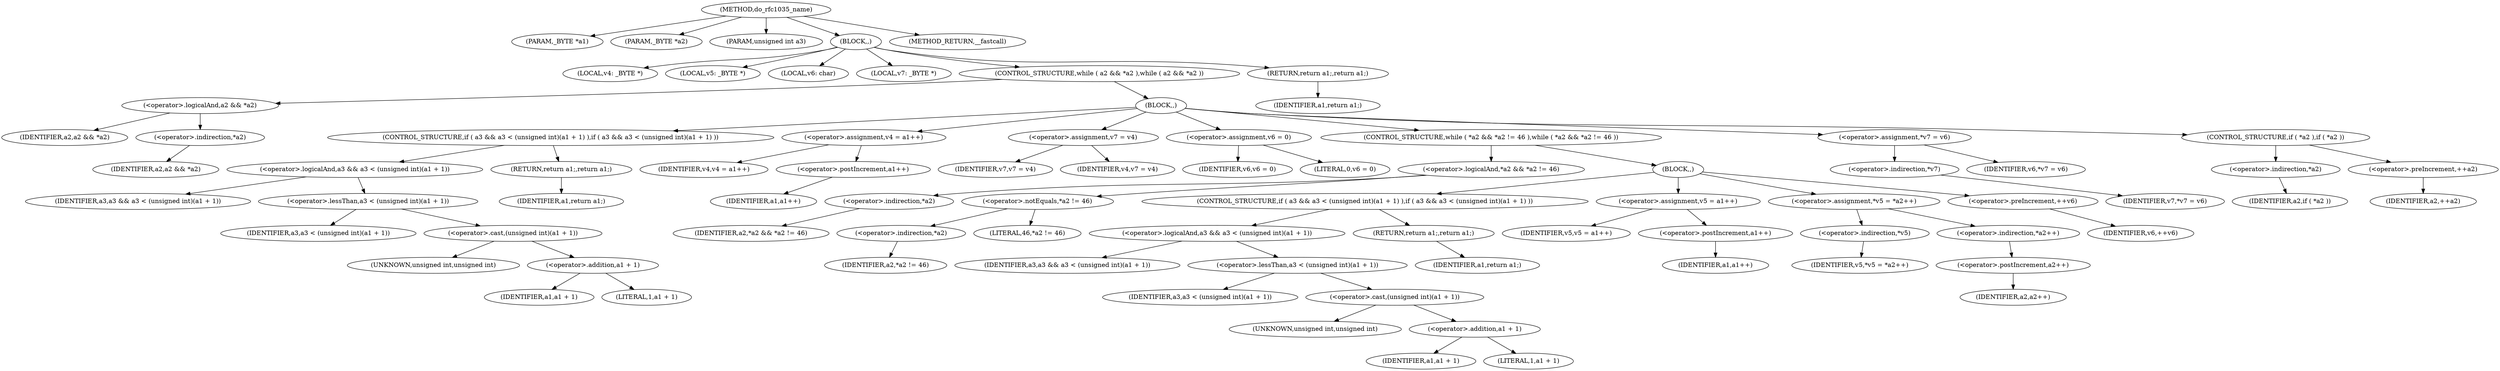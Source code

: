 digraph do_rfc1035_name {  
"1000105" [label = "(METHOD,do_rfc1035_name)" ]
"1000106" [label = "(PARAM,_BYTE *a1)" ]
"1000107" [label = "(PARAM,_BYTE *a2)" ]
"1000108" [label = "(PARAM,unsigned int a3)" ]
"1000109" [label = "(BLOCK,,)" ]
"1000110" [label = "(LOCAL,v4: _BYTE *)" ]
"1000111" [label = "(LOCAL,v5: _BYTE *)" ]
"1000112" [label = "(LOCAL,v6: char)" ]
"1000113" [label = "(LOCAL,v7: _BYTE *)" ]
"1000114" [label = "(CONTROL_STRUCTURE,while ( a2 && *a2 ),while ( a2 && *a2 ))" ]
"1000115" [label = "(<operator>.logicalAnd,a2 && *a2)" ]
"1000116" [label = "(IDENTIFIER,a2,a2 && *a2)" ]
"1000117" [label = "(<operator>.indirection,*a2)" ]
"1000118" [label = "(IDENTIFIER,a2,a2 && *a2)" ]
"1000119" [label = "(BLOCK,,)" ]
"1000120" [label = "(CONTROL_STRUCTURE,if ( a3 && a3 < (unsigned int)(a1 + 1) ),if ( a3 && a3 < (unsigned int)(a1 + 1) ))" ]
"1000121" [label = "(<operator>.logicalAnd,a3 && a3 < (unsigned int)(a1 + 1))" ]
"1000122" [label = "(IDENTIFIER,a3,a3 && a3 < (unsigned int)(a1 + 1))" ]
"1000123" [label = "(<operator>.lessThan,a3 < (unsigned int)(a1 + 1))" ]
"1000124" [label = "(IDENTIFIER,a3,a3 < (unsigned int)(a1 + 1))" ]
"1000125" [label = "(<operator>.cast,(unsigned int)(a1 + 1))" ]
"1000126" [label = "(UNKNOWN,unsigned int,unsigned int)" ]
"1000127" [label = "(<operator>.addition,a1 + 1)" ]
"1000128" [label = "(IDENTIFIER,a1,a1 + 1)" ]
"1000129" [label = "(LITERAL,1,a1 + 1)" ]
"1000130" [label = "(RETURN,return a1;,return a1;)" ]
"1000131" [label = "(IDENTIFIER,a1,return a1;)" ]
"1000132" [label = "(<operator>.assignment,v4 = a1++)" ]
"1000133" [label = "(IDENTIFIER,v4,v4 = a1++)" ]
"1000134" [label = "(<operator>.postIncrement,a1++)" ]
"1000135" [label = "(IDENTIFIER,a1,a1++)" ]
"1000136" [label = "(<operator>.assignment,v7 = v4)" ]
"1000137" [label = "(IDENTIFIER,v7,v7 = v4)" ]
"1000138" [label = "(IDENTIFIER,v4,v7 = v4)" ]
"1000139" [label = "(<operator>.assignment,v6 = 0)" ]
"1000140" [label = "(IDENTIFIER,v6,v6 = 0)" ]
"1000141" [label = "(LITERAL,0,v6 = 0)" ]
"1000142" [label = "(CONTROL_STRUCTURE,while ( *a2 && *a2 != 46 ),while ( *a2 && *a2 != 46 ))" ]
"1000143" [label = "(<operator>.logicalAnd,*a2 && *a2 != 46)" ]
"1000144" [label = "(<operator>.indirection,*a2)" ]
"1000145" [label = "(IDENTIFIER,a2,*a2 && *a2 != 46)" ]
"1000146" [label = "(<operator>.notEquals,*a2 != 46)" ]
"1000147" [label = "(<operator>.indirection,*a2)" ]
"1000148" [label = "(IDENTIFIER,a2,*a2 != 46)" ]
"1000149" [label = "(LITERAL,46,*a2 != 46)" ]
"1000150" [label = "(BLOCK,,)" ]
"1000151" [label = "(CONTROL_STRUCTURE,if ( a3 && a3 < (unsigned int)(a1 + 1) ),if ( a3 && a3 < (unsigned int)(a1 + 1) ))" ]
"1000152" [label = "(<operator>.logicalAnd,a3 && a3 < (unsigned int)(a1 + 1))" ]
"1000153" [label = "(IDENTIFIER,a3,a3 && a3 < (unsigned int)(a1 + 1))" ]
"1000154" [label = "(<operator>.lessThan,a3 < (unsigned int)(a1 + 1))" ]
"1000155" [label = "(IDENTIFIER,a3,a3 < (unsigned int)(a1 + 1))" ]
"1000156" [label = "(<operator>.cast,(unsigned int)(a1 + 1))" ]
"1000157" [label = "(UNKNOWN,unsigned int,unsigned int)" ]
"1000158" [label = "(<operator>.addition,a1 + 1)" ]
"1000159" [label = "(IDENTIFIER,a1,a1 + 1)" ]
"1000160" [label = "(LITERAL,1,a1 + 1)" ]
"1000161" [label = "(RETURN,return a1;,return a1;)" ]
"1000162" [label = "(IDENTIFIER,a1,return a1;)" ]
"1000163" [label = "(<operator>.assignment,v5 = a1++)" ]
"1000164" [label = "(IDENTIFIER,v5,v5 = a1++)" ]
"1000165" [label = "(<operator>.postIncrement,a1++)" ]
"1000166" [label = "(IDENTIFIER,a1,a1++)" ]
"1000167" [label = "(<operator>.assignment,*v5 = *a2++)" ]
"1000168" [label = "(<operator>.indirection,*v5)" ]
"1000169" [label = "(IDENTIFIER,v5,*v5 = *a2++)" ]
"1000170" [label = "(<operator>.indirection,*a2++)" ]
"1000171" [label = "(<operator>.postIncrement,a2++)" ]
"1000172" [label = "(IDENTIFIER,a2,a2++)" ]
"1000173" [label = "(<operator>.preIncrement,++v6)" ]
"1000174" [label = "(IDENTIFIER,v6,++v6)" ]
"1000175" [label = "(<operator>.assignment,*v7 = v6)" ]
"1000176" [label = "(<operator>.indirection,*v7)" ]
"1000177" [label = "(IDENTIFIER,v7,*v7 = v6)" ]
"1000178" [label = "(IDENTIFIER,v6,*v7 = v6)" ]
"1000179" [label = "(CONTROL_STRUCTURE,if ( *a2 ),if ( *a2 ))" ]
"1000180" [label = "(<operator>.indirection,*a2)" ]
"1000181" [label = "(IDENTIFIER,a2,if ( *a2 ))" ]
"1000182" [label = "(<operator>.preIncrement,++a2)" ]
"1000183" [label = "(IDENTIFIER,a2,++a2)" ]
"1000184" [label = "(RETURN,return a1;,return a1;)" ]
"1000185" [label = "(IDENTIFIER,a1,return a1;)" ]
"1000186" [label = "(METHOD_RETURN,__fastcall)" ]
  "1000105" -> "1000106" 
  "1000105" -> "1000107" 
  "1000105" -> "1000108" 
  "1000105" -> "1000109" 
  "1000105" -> "1000186" 
  "1000109" -> "1000110" 
  "1000109" -> "1000111" 
  "1000109" -> "1000112" 
  "1000109" -> "1000113" 
  "1000109" -> "1000114" 
  "1000109" -> "1000184" 
  "1000114" -> "1000115" 
  "1000114" -> "1000119" 
  "1000115" -> "1000116" 
  "1000115" -> "1000117" 
  "1000117" -> "1000118" 
  "1000119" -> "1000120" 
  "1000119" -> "1000132" 
  "1000119" -> "1000136" 
  "1000119" -> "1000139" 
  "1000119" -> "1000142" 
  "1000119" -> "1000175" 
  "1000119" -> "1000179" 
  "1000120" -> "1000121" 
  "1000120" -> "1000130" 
  "1000121" -> "1000122" 
  "1000121" -> "1000123" 
  "1000123" -> "1000124" 
  "1000123" -> "1000125" 
  "1000125" -> "1000126" 
  "1000125" -> "1000127" 
  "1000127" -> "1000128" 
  "1000127" -> "1000129" 
  "1000130" -> "1000131" 
  "1000132" -> "1000133" 
  "1000132" -> "1000134" 
  "1000134" -> "1000135" 
  "1000136" -> "1000137" 
  "1000136" -> "1000138" 
  "1000139" -> "1000140" 
  "1000139" -> "1000141" 
  "1000142" -> "1000143" 
  "1000142" -> "1000150" 
  "1000143" -> "1000144" 
  "1000143" -> "1000146" 
  "1000144" -> "1000145" 
  "1000146" -> "1000147" 
  "1000146" -> "1000149" 
  "1000147" -> "1000148" 
  "1000150" -> "1000151" 
  "1000150" -> "1000163" 
  "1000150" -> "1000167" 
  "1000150" -> "1000173" 
  "1000151" -> "1000152" 
  "1000151" -> "1000161" 
  "1000152" -> "1000153" 
  "1000152" -> "1000154" 
  "1000154" -> "1000155" 
  "1000154" -> "1000156" 
  "1000156" -> "1000157" 
  "1000156" -> "1000158" 
  "1000158" -> "1000159" 
  "1000158" -> "1000160" 
  "1000161" -> "1000162" 
  "1000163" -> "1000164" 
  "1000163" -> "1000165" 
  "1000165" -> "1000166" 
  "1000167" -> "1000168" 
  "1000167" -> "1000170" 
  "1000168" -> "1000169" 
  "1000170" -> "1000171" 
  "1000171" -> "1000172" 
  "1000173" -> "1000174" 
  "1000175" -> "1000176" 
  "1000175" -> "1000178" 
  "1000176" -> "1000177" 
  "1000179" -> "1000180" 
  "1000179" -> "1000182" 
  "1000180" -> "1000181" 
  "1000182" -> "1000183" 
  "1000184" -> "1000185" 
}
